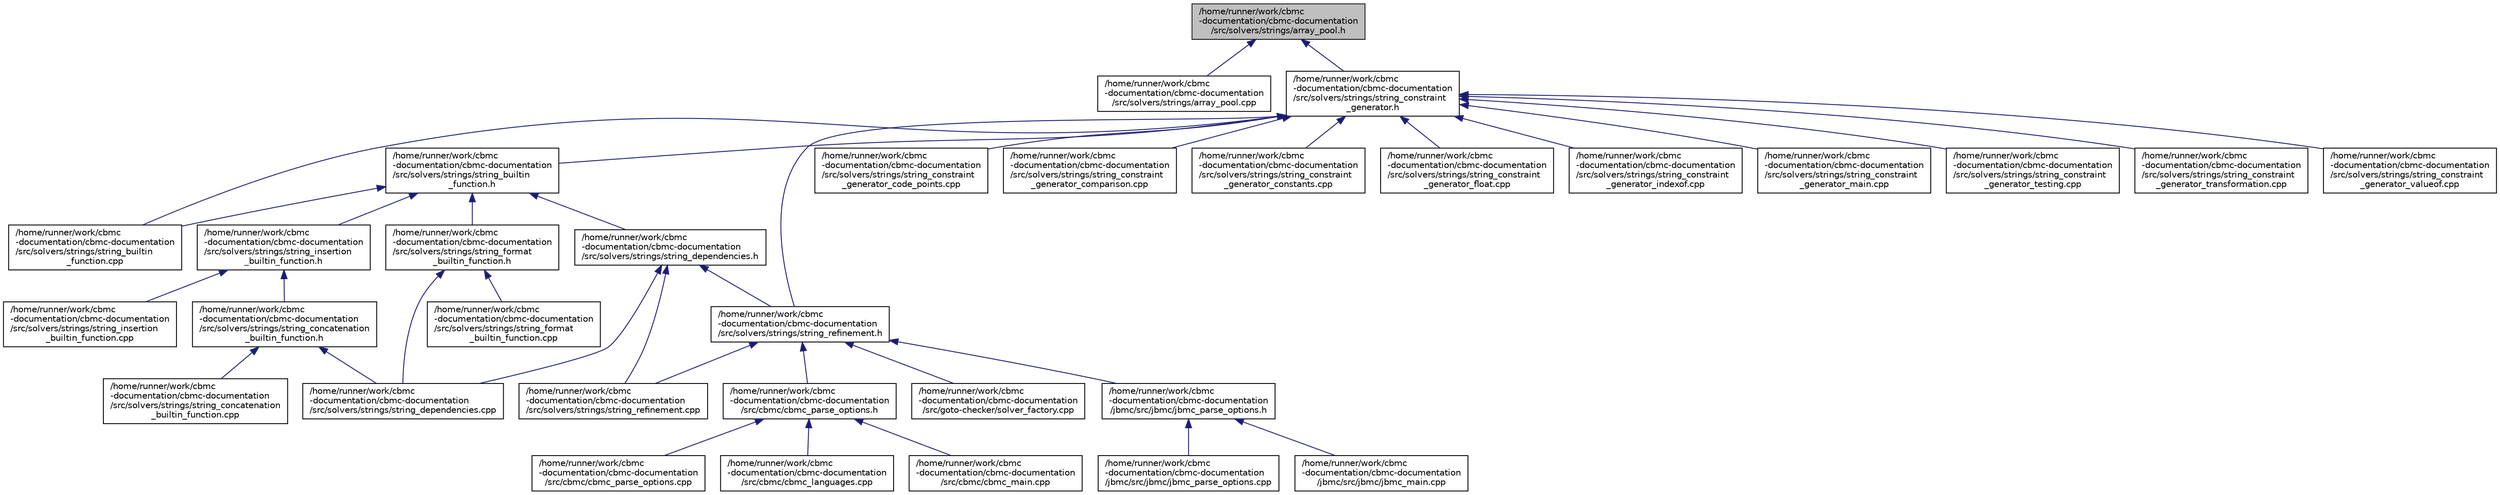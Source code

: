 digraph "/home/runner/work/cbmc-documentation/cbmc-documentation/src/solvers/strings/array_pool.h"
{
 // LATEX_PDF_SIZE
  bgcolor="transparent";
  edge [fontname="Helvetica",fontsize="10",labelfontname="Helvetica",labelfontsize="10"];
  node [fontname="Helvetica",fontsize="10",shape=record];
  Node1 [label="/home/runner/work/cbmc\l-documentation/cbmc-documentation\l/src/solvers/strings/array_pool.h",height=0.2,width=0.4,color="black", fillcolor="grey75", style="filled", fontcolor="black",tooltip=" "];
  Node1 -> Node2 [dir="back",color="midnightblue",fontsize="10",style="solid",fontname="Helvetica"];
  Node2 [label="/home/runner/work/cbmc\l-documentation/cbmc-documentation\l/src/solvers/strings/array_pool.cpp",height=0.2,width=0.4,color="black",URL="$array__pool_8cpp.html",tooltip=" "];
  Node1 -> Node3 [dir="back",color="midnightblue",fontsize="10",style="solid",fontname="Helvetica"];
  Node3 [label="/home/runner/work/cbmc\l-documentation/cbmc-documentation\l/src/solvers/strings/string_constraint\l_generator.h",height=0.2,width=0.4,color="black",URL="$string__constraint__generator_8h.html",tooltip=" "];
  Node3 -> Node4 [dir="back",color="midnightblue",fontsize="10",style="solid",fontname="Helvetica"];
  Node4 [label="/home/runner/work/cbmc\l-documentation/cbmc-documentation\l/src/solvers/strings/string_builtin\l_function.h",height=0.2,width=0.4,color="black",URL="$string__builtin__function_8h.html",tooltip=" "];
  Node4 -> Node5 [dir="back",color="midnightblue",fontsize="10",style="solid",fontname="Helvetica"];
  Node5 [label="/home/runner/work/cbmc\l-documentation/cbmc-documentation\l/src/solvers/strings/string_builtin\l_function.cpp",height=0.2,width=0.4,color="black",URL="$string__builtin__function_8cpp.html",tooltip=" "];
  Node4 -> Node6 [dir="back",color="midnightblue",fontsize="10",style="solid",fontname="Helvetica"];
  Node6 [label="/home/runner/work/cbmc\l-documentation/cbmc-documentation\l/src/solvers/strings/string_insertion\l_builtin_function.h",height=0.2,width=0.4,color="black",URL="$string__insertion__builtin__function_8h.html",tooltip=" "];
  Node6 -> Node7 [dir="back",color="midnightblue",fontsize="10",style="solid",fontname="Helvetica"];
  Node7 [label="/home/runner/work/cbmc\l-documentation/cbmc-documentation\l/src/solvers/strings/string_concatenation\l_builtin_function.h",height=0.2,width=0.4,color="black",URL="$string__concatenation__builtin__function_8h.html",tooltip=" "];
  Node7 -> Node8 [dir="back",color="midnightblue",fontsize="10",style="solid",fontname="Helvetica"];
  Node8 [label="/home/runner/work/cbmc\l-documentation/cbmc-documentation\l/src/solvers/strings/string_concatenation\l_builtin_function.cpp",height=0.2,width=0.4,color="black",URL="$string__concatenation__builtin__function_8cpp.html",tooltip=" "];
  Node7 -> Node9 [dir="back",color="midnightblue",fontsize="10",style="solid",fontname="Helvetica"];
  Node9 [label="/home/runner/work/cbmc\l-documentation/cbmc-documentation\l/src/solvers/strings/string_dependencies.cpp",height=0.2,width=0.4,color="black",URL="$string__dependencies_8cpp.html",tooltip=" "];
  Node6 -> Node10 [dir="back",color="midnightblue",fontsize="10",style="solid",fontname="Helvetica"];
  Node10 [label="/home/runner/work/cbmc\l-documentation/cbmc-documentation\l/src/solvers/strings/string_insertion\l_builtin_function.cpp",height=0.2,width=0.4,color="black",URL="$string__insertion__builtin__function_8cpp.html",tooltip=" "];
  Node4 -> Node11 [dir="back",color="midnightblue",fontsize="10",style="solid",fontname="Helvetica"];
  Node11 [label="/home/runner/work/cbmc\l-documentation/cbmc-documentation\l/src/solvers/strings/string_dependencies.h",height=0.2,width=0.4,color="black",URL="$string__dependencies_8h.html",tooltip=" "];
  Node11 -> Node9 [dir="back",color="midnightblue",fontsize="10",style="solid",fontname="Helvetica"];
  Node11 -> Node12 [dir="back",color="midnightblue",fontsize="10",style="solid",fontname="Helvetica"];
  Node12 [label="/home/runner/work/cbmc\l-documentation/cbmc-documentation\l/src/solvers/strings/string_refinement.h",height=0.2,width=0.4,color="black",URL="$string__refinement_8h.html",tooltip=" "];
  Node12 -> Node13 [dir="back",color="midnightblue",fontsize="10",style="solid",fontname="Helvetica"];
  Node13 [label="/home/runner/work/cbmc\l-documentation/cbmc-documentation\l/src/cbmc/cbmc_parse_options.h",height=0.2,width=0.4,color="black",URL="$cbmc__parse__options_8h.html",tooltip=" "];
  Node13 -> Node14 [dir="back",color="midnightblue",fontsize="10",style="solid",fontname="Helvetica"];
  Node14 [label="/home/runner/work/cbmc\l-documentation/cbmc-documentation\l/src/cbmc/cbmc_languages.cpp",height=0.2,width=0.4,color="black",URL="$cbmc__languages_8cpp.html",tooltip=" "];
  Node13 -> Node15 [dir="back",color="midnightblue",fontsize="10",style="solid",fontname="Helvetica"];
  Node15 [label="/home/runner/work/cbmc\l-documentation/cbmc-documentation\l/src/cbmc/cbmc_main.cpp",height=0.2,width=0.4,color="black",URL="$cbmc__main_8cpp.html",tooltip=" "];
  Node13 -> Node16 [dir="back",color="midnightblue",fontsize="10",style="solid",fontname="Helvetica"];
  Node16 [label="/home/runner/work/cbmc\l-documentation/cbmc-documentation\l/src/cbmc/cbmc_parse_options.cpp",height=0.2,width=0.4,color="black",URL="$cbmc__parse__options_8cpp.html",tooltip=" "];
  Node12 -> Node17 [dir="back",color="midnightblue",fontsize="10",style="solid",fontname="Helvetica"];
  Node17 [label="/home/runner/work/cbmc\l-documentation/cbmc-documentation\l/src/goto-checker/solver_factory.cpp",height=0.2,width=0.4,color="black",URL="$solver__factory_8cpp.html",tooltip=" "];
  Node12 -> Node18 [dir="back",color="midnightblue",fontsize="10",style="solid",fontname="Helvetica"];
  Node18 [label="/home/runner/work/cbmc\l-documentation/cbmc-documentation\l/src/solvers/strings/string_refinement.cpp",height=0.2,width=0.4,color="black",URL="$string__refinement_8cpp.html",tooltip=" "];
  Node12 -> Node19 [dir="back",color="midnightblue",fontsize="10",style="solid",fontname="Helvetica"];
  Node19 [label="/home/runner/work/cbmc\l-documentation/cbmc-documentation\l/jbmc/src/jbmc/jbmc_parse_options.h",height=0.2,width=0.4,color="black",URL="$jbmc__parse__options_8h.html",tooltip=" "];
  Node19 -> Node20 [dir="back",color="midnightblue",fontsize="10",style="solid",fontname="Helvetica"];
  Node20 [label="/home/runner/work/cbmc\l-documentation/cbmc-documentation\l/jbmc/src/jbmc/jbmc_main.cpp",height=0.2,width=0.4,color="black",URL="$jbmc__main_8cpp.html",tooltip=" "];
  Node19 -> Node21 [dir="back",color="midnightblue",fontsize="10",style="solid",fontname="Helvetica"];
  Node21 [label="/home/runner/work/cbmc\l-documentation/cbmc-documentation\l/jbmc/src/jbmc/jbmc_parse_options.cpp",height=0.2,width=0.4,color="black",URL="$jbmc__parse__options_8cpp.html",tooltip=" "];
  Node11 -> Node18 [dir="back",color="midnightblue",fontsize="10",style="solid",fontname="Helvetica"];
  Node4 -> Node22 [dir="back",color="midnightblue",fontsize="10",style="solid",fontname="Helvetica"];
  Node22 [label="/home/runner/work/cbmc\l-documentation/cbmc-documentation\l/src/solvers/strings/string_format\l_builtin_function.h",height=0.2,width=0.4,color="black",URL="$string__format__builtin__function_8h.html",tooltip=" "];
  Node22 -> Node9 [dir="back",color="midnightblue",fontsize="10",style="solid",fontname="Helvetica"];
  Node22 -> Node23 [dir="back",color="midnightblue",fontsize="10",style="solid",fontname="Helvetica"];
  Node23 [label="/home/runner/work/cbmc\l-documentation/cbmc-documentation\l/src/solvers/strings/string_format\l_builtin_function.cpp",height=0.2,width=0.4,color="black",URL="$string__format__builtin__function_8cpp.html",tooltip=" "];
  Node3 -> Node5 [dir="back",color="midnightblue",fontsize="10",style="solid",fontname="Helvetica"];
  Node3 -> Node24 [dir="back",color="midnightblue",fontsize="10",style="solid",fontname="Helvetica"];
  Node24 [label="/home/runner/work/cbmc\l-documentation/cbmc-documentation\l/src/solvers/strings/string_constraint\l_generator_code_points.cpp",height=0.2,width=0.4,color="black",URL="$string__constraint__generator__code__points_8cpp.html",tooltip=" "];
  Node3 -> Node25 [dir="back",color="midnightblue",fontsize="10",style="solid",fontname="Helvetica"];
  Node25 [label="/home/runner/work/cbmc\l-documentation/cbmc-documentation\l/src/solvers/strings/string_constraint\l_generator_comparison.cpp",height=0.2,width=0.4,color="black",URL="$string__constraint__generator__comparison_8cpp.html",tooltip=" "];
  Node3 -> Node26 [dir="back",color="midnightblue",fontsize="10",style="solid",fontname="Helvetica"];
  Node26 [label="/home/runner/work/cbmc\l-documentation/cbmc-documentation\l/src/solvers/strings/string_constraint\l_generator_constants.cpp",height=0.2,width=0.4,color="black",URL="$string__constraint__generator__constants_8cpp.html",tooltip=" "];
  Node3 -> Node27 [dir="back",color="midnightblue",fontsize="10",style="solid",fontname="Helvetica"];
  Node27 [label="/home/runner/work/cbmc\l-documentation/cbmc-documentation\l/src/solvers/strings/string_constraint\l_generator_float.cpp",height=0.2,width=0.4,color="black",URL="$string__constraint__generator__float_8cpp.html",tooltip=" "];
  Node3 -> Node28 [dir="back",color="midnightblue",fontsize="10",style="solid",fontname="Helvetica"];
  Node28 [label="/home/runner/work/cbmc\l-documentation/cbmc-documentation\l/src/solvers/strings/string_constraint\l_generator_indexof.cpp",height=0.2,width=0.4,color="black",URL="$string__constraint__generator__indexof_8cpp.html",tooltip=" "];
  Node3 -> Node29 [dir="back",color="midnightblue",fontsize="10",style="solid",fontname="Helvetica"];
  Node29 [label="/home/runner/work/cbmc\l-documentation/cbmc-documentation\l/src/solvers/strings/string_constraint\l_generator_main.cpp",height=0.2,width=0.4,color="black",URL="$string__constraint__generator__main_8cpp.html",tooltip=" "];
  Node3 -> Node30 [dir="back",color="midnightblue",fontsize="10",style="solid",fontname="Helvetica"];
  Node30 [label="/home/runner/work/cbmc\l-documentation/cbmc-documentation\l/src/solvers/strings/string_constraint\l_generator_testing.cpp",height=0.2,width=0.4,color="black",URL="$string__constraint__generator__testing_8cpp.html",tooltip=" "];
  Node3 -> Node31 [dir="back",color="midnightblue",fontsize="10",style="solid",fontname="Helvetica"];
  Node31 [label="/home/runner/work/cbmc\l-documentation/cbmc-documentation\l/src/solvers/strings/string_constraint\l_generator_transformation.cpp",height=0.2,width=0.4,color="black",URL="$string__constraint__generator__transformation_8cpp.html",tooltip=" "];
  Node3 -> Node32 [dir="back",color="midnightblue",fontsize="10",style="solid",fontname="Helvetica"];
  Node32 [label="/home/runner/work/cbmc\l-documentation/cbmc-documentation\l/src/solvers/strings/string_constraint\l_generator_valueof.cpp",height=0.2,width=0.4,color="black",URL="$string__constraint__generator__valueof_8cpp.html",tooltip=" "];
  Node3 -> Node12 [dir="back",color="midnightblue",fontsize="10",style="solid",fontname="Helvetica"];
}
